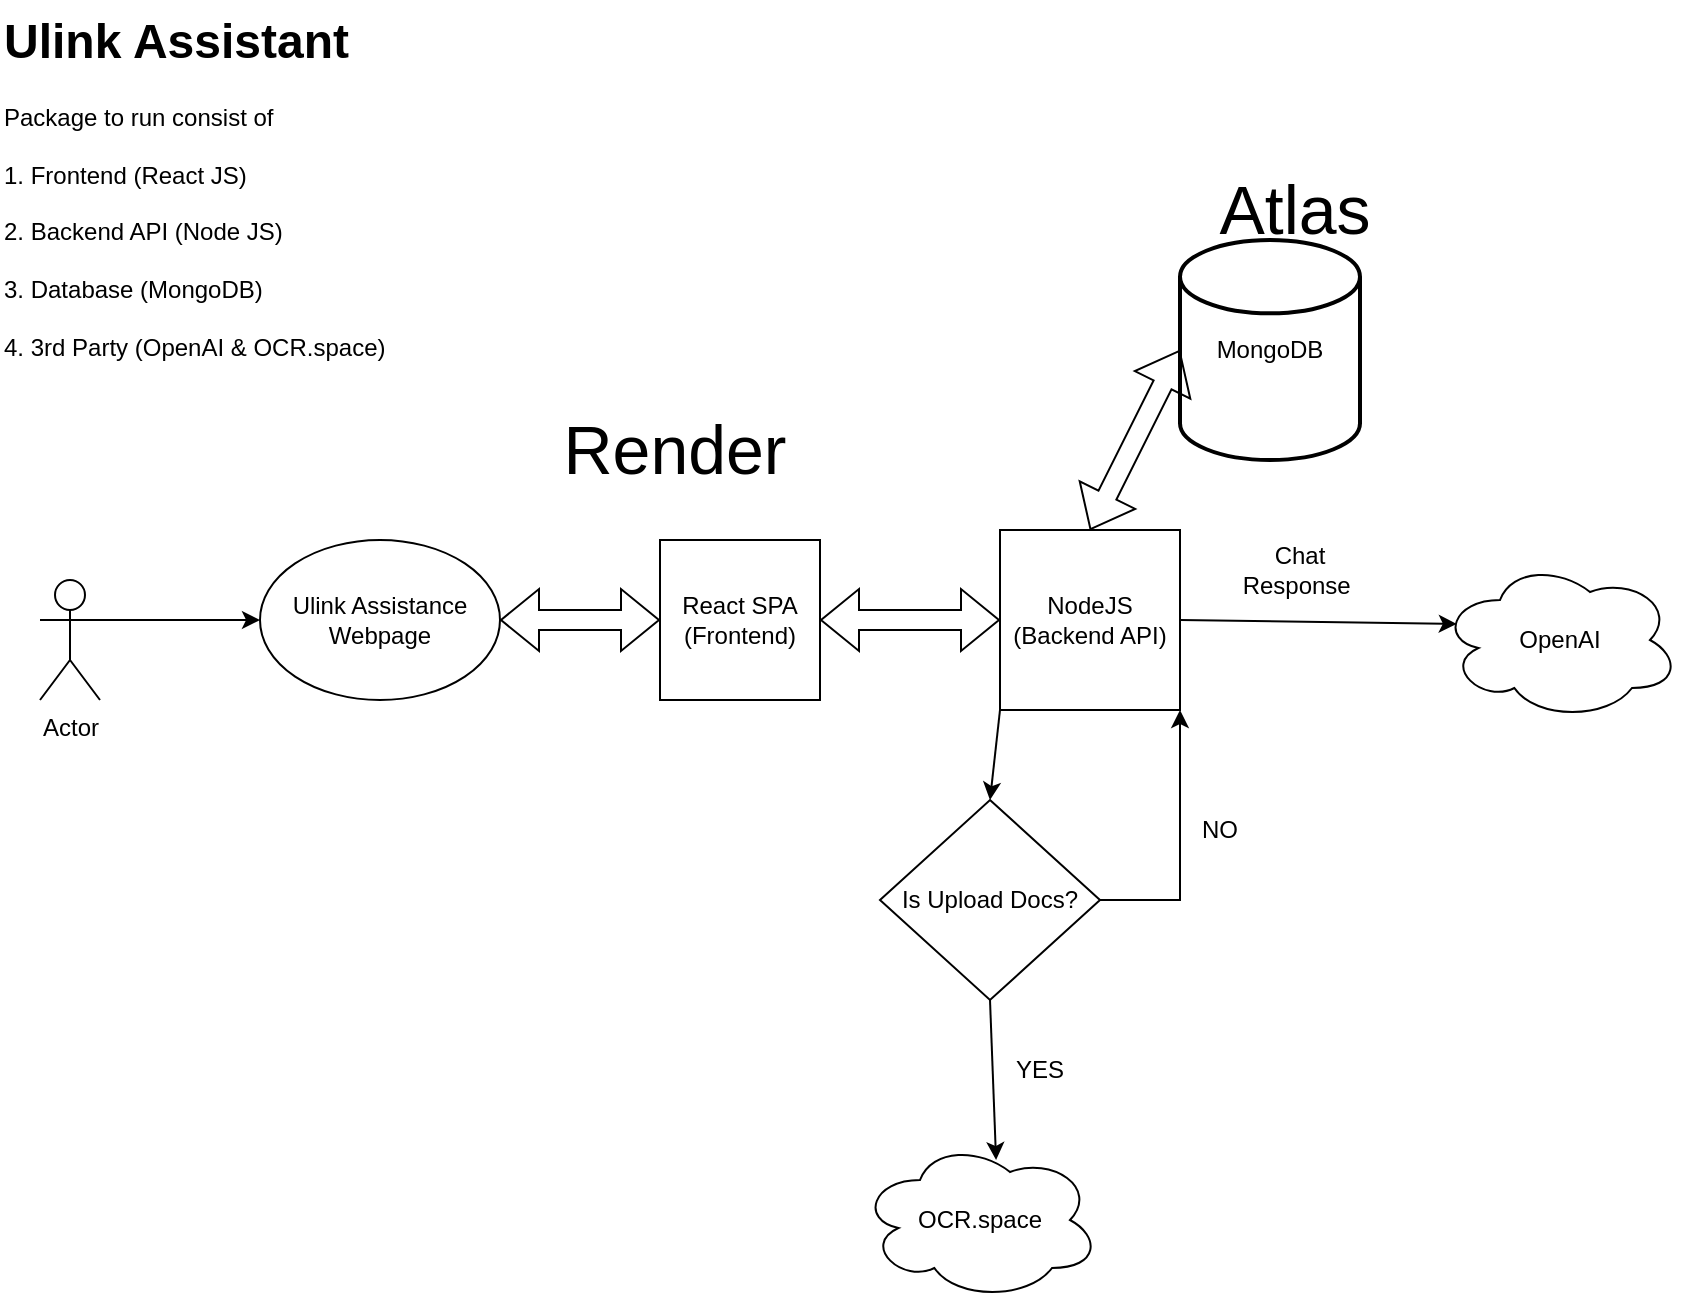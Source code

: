 <mxfile version="28.1.2">
  <diagram name="Page-1" id="CL9IrsY9EfrXR2W6TXMf">
    <mxGraphModel dx="2066" dy="1201" grid="1" gridSize="10" guides="1" tooltips="1" connect="1" arrows="1" fold="1" page="1" pageScale="1" pageWidth="850" pageHeight="1100" math="0" shadow="0">
      <root>
        <mxCell id="0" />
        <mxCell id="1" parent="0" />
        <mxCell id="eEdQ_6ur7yQa-f-2qNNx-1" value="Actor" style="shape=umlActor;verticalLabelPosition=bottom;verticalAlign=top;html=1;outlineConnect=0;" vertex="1" parent="1">
          <mxGeometry x="190" y="410" width="30" height="60" as="geometry" />
        </mxCell>
        <mxCell id="eEdQ_6ur7yQa-f-2qNNx-2" value="Ulink Assistance Webpage" style="ellipse;whiteSpace=wrap;html=1;" vertex="1" parent="1">
          <mxGeometry x="300" y="390" width="120" height="80" as="geometry" />
        </mxCell>
        <mxCell id="eEdQ_6ur7yQa-f-2qNNx-3" value="React SPA (Frontend)" style="whiteSpace=wrap;html=1;aspect=fixed;" vertex="1" parent="1">
          <mxGeometry x="500" y="390" width="80" height="80" as="geometry" />
        </mxCell>
        <mxCell id="eEdQ_6ur7yQa-f-2qNNx-4" value="NodeJS&lt;div&gt;(Backend API)&lt;/div&gt;" style="whiteSpace=wrap;html=1;aspect=fixed;" vertex="1" parent="1">
          <mxGeometry x="670" y="385" width="90" height="90" as="geometry" />
        </mxCell>
        <mxCell id="eEdQ_6ur7yQa-f-2qNNx-5" value="MongoDB" style="strokeWidth=2;html=1;shape=mxgraph.flowchart.database;whiteSpace=wrap;" vertex="1" parent="1">
          <mxGeometry x="760" y="240" width="90" height="110" as="geometry" />
        </mxCell>
        <mxCell id="eEdQ_6ur7yQa-f-2qNNx-6" value="OpenAI" style="ellipse;shape=cloud;whiteSpace=wrap;html=1;" vertex="1" parent="1">
          <mxGeometry x="890" y="400" width="120" height="80" as="geometry" />
        </mxCell>
        <mxCell id="eEdQ_6ur7yQa-f-2qNNx-8" value="OCR.space" style="ellipse;shape=cloud;whiteSpace=wrap;html=1;" vertex="1" parent="1">
          <mxGeometry x="600" y="690" width="120" height="80" as="geometry" />
        </mxCell>
        <mxCell id="eEdQ_6ur7yQa-f-2qNNx-9" value="" style="endArrow=classic;html=1;rounded=0;exitX=1;exitY=0.333;exitDx=0;exitDy=0;exitPerimeter=0;entryX=0;entryY=0.5;entryDx=0;entryDy=0;" edge="1" parent="1" source="eEdQ_6ur7yQa-f-2qNNx-1" target="eEdQ_6ur7yQa-f-2qNNx-2">
          <mxGeometry width="50" height="50" relative="1" as="geometry">
            <mxPoint x="400" y="640" as="sourcePoint" />
            <mxPoint x="450" y="590" as="targetPoint" />
          </mxGeometry>
        </mxCell>
        <mxCell id="eEdQ_6ur7yQa-f-2qNNx-10" value="" style="shape=flexArrow;endArrow=classic;startArrow=classic;html=1;rounded=0;exitX=1;exitY=0.5;exitDx=0;exitDy=0;entryX=0;entryY=0.5;entryDx=0;entryDy=0;" edge="1" parent="1" source="eEdQ_6ur7yQa-f-2qNNx-2" target="eEdQ_6ur7yQa-f-2qNNx-3">
          <mxGeometry width="100" height="100" relative="1" as="geometry">
            <mxPoint x="460" y="370" as="sourcePoint" />
            <mxPoint x="560" y="270" as="targetPoint" />
          </mxGeometry>
        </mxCell>
        <mxCell id="eEdQ_6ur7yQa-f-2qNNx-11" value="" style="shape=flexArrow;endArrow=classic;startArrow=classic;html=1;rounded=0;exitX=1;exitY=0.5;exitDx=0;exitDy=0;entryX=0;entryY=0.5;entryDx=0;entryDy=0;" edge="1" parent="1" source="eEdQ_6ur7yQa-f-2qNNx-3" target="eEdQ_6ur7yQa-f-2qNNx-4">
          <mxGeometry width="100" height="100" relative="1" as="geometry">
            <mxPoint x="450" y="620" as="sourcePoint" />
            <mxPoint x="530" y="620" as="targetPoint" />
          </mxGeometry>
        </mxCell>
        <mxCell id="eEdQ_6ur7yQa-f-2qNNx-12" value="" style="shape=flexArrow;endArrow=classic;startArrow=classic;html=1;rounded=0;exitX=0.5;exitY=0;exitDx=0;exitDy=0;entryX=0;entryY=0.5;entryDx=0;entryDy=0;entryPerimeter=0;" edge="1" parent="1" source="eEdQ_6ur7yQa-f-2qNNx-4" target="eEdQ_6ur7yQa-f-2qNNx-5">
          <mxGeometry width="100" height="100" relative="1" as="geometry">
            <mxPoint x="680" y="330" as="sourcePoint" />
            <mxPoint x="770" y="330" as="targetPoint" />
          </mxGeometry>
        </mxCell>
        <mxCell id="eEdQ_6ur7yQa-f-2qNNx-13" value="Is Upload Docs?" style="rhombus;whiteSpace=wrap;html=1;" vertex="1" parent="1">
          <mxGeometry x="610" y="520" width="110" height="100" as="geometry" />
        </mxCell>
        <mxCell id="eEdQ_6ur7yQa-f-2qNNx-14" value="" style="endArrow=classic;html=1;rounded=0;exitX=0;exitY=1;exitDx=0;exitDy=0;entryX=0.5;entryY=0;entryDx=0;entryDy=0;" edge="1" parent="1" source="eEdQ_6ur7yQa-f-2qNNx-4" target="eEdQ_6ur7yQa-f-2qNNx-13">
          <mxGeometry width="50" height="50" relative="1" as="geometry">
            <mxPoint x="400" y="640" as="sourcePoint" />
            <mxPoint x="450" y="590" as="targetPoint" />
          </mxGeometry>
        </mxCell>
        <mxCell id="eEdQ_6ur7yQa-f-2qNNx-15" value="" style="endArrow=classic;html=1;rounded=0;exitX=0.5;exitY=1;exitDx=0;exitDy=0;entryX=0.567;entryY=0.125;entryDx=0;entryDy=0;entryPerimeter=0;" edge="1" parent="1" source="eEdQ_6ur7yQa-f-2qNNx-13" target="eEdQ_6ur7yQa-f-2qNNx-8">
          <mxGeometry width="50" height="50" relative="1" as="geometry">
            <mxPoint x="655" y="760" as="sourcePoint" />
            <mxPoint x="650" y="810" as="targetPoint" />
          </mxGeometry>
        </mxCell>
        <mxCell id="eEdQ_6ur7yQa-f-2qNNx-16" value="" style="endArrow=classic;html=1;rounded=0;exitX=1;exitY=0.5;exitDx=0;exitDy=0;entryX=0.07;entryY=0.4;entryDx=0;entryDy=0;entryPerimeter=0;" edge="1" parent="1" source="eEdQ_6ur7yQa-f-2qNNx-4" target="eEdQ_6ur7yQa-f-2qNNx-6">
          <mxGeometry width="50" height="50" relative="1" as="geometry">
            <mxPoint x="725" y="790" as="sourcePoint" />
            <mxPoint x="660" y="790" as="targetPoint" />
          </mxGeometry>
        </mxCell>
        <mxCell id="eEdQ_6ur7yQa-f-2qNNx-17" value="" style="endArrow=classic;html=1;rounded=0;exitX=1;exitY=0.5;exitDx=0;exitDy=0;entryX=1;entryY=1;entryDx=0;entryDy=0;" edge="1" parent="1" source="eEdQ_6ur7yQa-f-2qNNx-13" target="eEdQ_6ur7yQa-f-2qNNx-4">
          <mxGeometry width="50" height="50" relative="1" as="geometry">
            <mxPoint x="865" y="670" as="sourcePoint" />
            <mxPoint x="840" y="600" as="targetPoint" />
            <Array as="points">
              <mxPoint x="740" y="570" />
              <mxPoint x="760" y="570" />
            </Array>
          </mxGeometry>
        </mxCell>
        <mxCell id="eEdQ_6ur7yQa-f-2qNNx-18" value="NO" style="text;html=1;align=center;verticalAlign=middle;whiteSpace=wrap;rounded=0;" vertex="1" parent="1">
          <mxGeometry x="750" y="520" width="60" height="30" as="geometry" />
        </mxCell>
        <mxCell id="eEdQ_6ur7yQa-f-2qNNx-19" value="YES" style="text;html=1;align=center;verticalAlign=middle;whiteSpace=wrap;rounded=0;" vertex="1" parent="1">
          <mxGeometry x="660" y="640" width="60" height="30" as="geometry" />
        </mxCell>
        <mxCell id="eEdQ_6ur7yQa-f-2qNNx-20" value="Chat Response&amp;nbsp;" style="text;html=1;align=center;verticalAlign=middle;whiteSpace=wrap;rounded=0;" vertex="1" parent="1">
          <mxGeometry x="790" y="390" width="60" height="30" as="geometry" />
        </mxCell>
        <mxCell id="eEdQ_6ur7yQa-f-2qNNx-21" value="Render" style="text;html=1;align=center;verticalAlign=middle;whiteSpace=wrap;rounded=0;fontSize=34;" vertex="1" parent="1">
          <mxGeometry x="380" y="320" width="255" height="50" as="geometry" />
        </mxCell>
        <mxCell id="eEdQ_6ur7yQa-f-2qNNx-22" value="Atlas" style="text;html=1;align=center;verticalAlign=middle;whiteSpace=wrap;rounded=0;fontSize=34;" vertex="1" parent="1">
          <mxGeometry x="690" y="200" width="255" height="50" as="geometry" />
        </mxCell>
        <mxCell id="eEdQ_6ur7yQa-f-2qNNx-24" value="&lt;h1 style=&quot;margin-top: 0px;&quot;&gt;Ulink Assistant&lt;br&gt;&lt;/h1&gt;&lt;div&gt;Package to run consist of&lt;/div&gt;&lt;div&gt;&lt;br&gt;&lt;/div&gt;&lt;div&gt;1. Frontend (React JS)&lt;/div&gt;&lt;div&gt;&lt;br&gt;&lt;/div&gt;&lt;div&gt;2. Backend API (Node JS)&lt;/div&gt;&lt;div&gt;&lt;br&gt;&lt;/div&gt;&lt;div&gt;3. Database (MongoDB)&lt;/div&gt;&lt;div&gt;&lt;br&gt;&lt;/div&gt;&lt;div&gt;4. 3rd Party (OpenAI &amp;amp; OCR.space)&lt;/div&gt;" style="text;html=1;whiteSpace=wrap;overflow=hidden;rounded=0;" vertex="1" parent="1">
          <mxGeometry x="170" y="120" width="230" height="190" as="geometry" />
        </mxCell>
      </root>
    </mxGraphModel>
  </diagram>
</mxfile>
